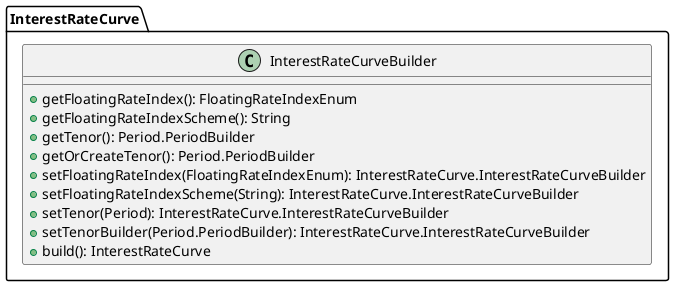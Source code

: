 @startuml

    class InterestRateCurve.InterestRateCurveBuilder [[InterestRateCurve.InterestRateCurveBuilder.html]] {
        +getFloatingRateIndex(): FloatingRateIndexEnum
        +getFloatingRateIndexScheme(): String
        +getTenor(): Period.PeriodBuilder
        +getOrCreateTenor(): Period.PeriodBuilder
        +setFloatingRateIndex(FloatingRateIndexEnum): InterestRateCurve.InterestRateCurveBuilder
        +setFloatingRateIndexScheme(String): InterestRateCurve.InterestRateCurveBuilder
        +setTenor(Period): InterestRateCurve.InterestRateCurveBuilder
        +setTenorBuilder(Period.PeriodBuilder): InterestRateCurve.InterestRateCurveBuilder
        +build(): InterestRateCurve
    }

@enduml
